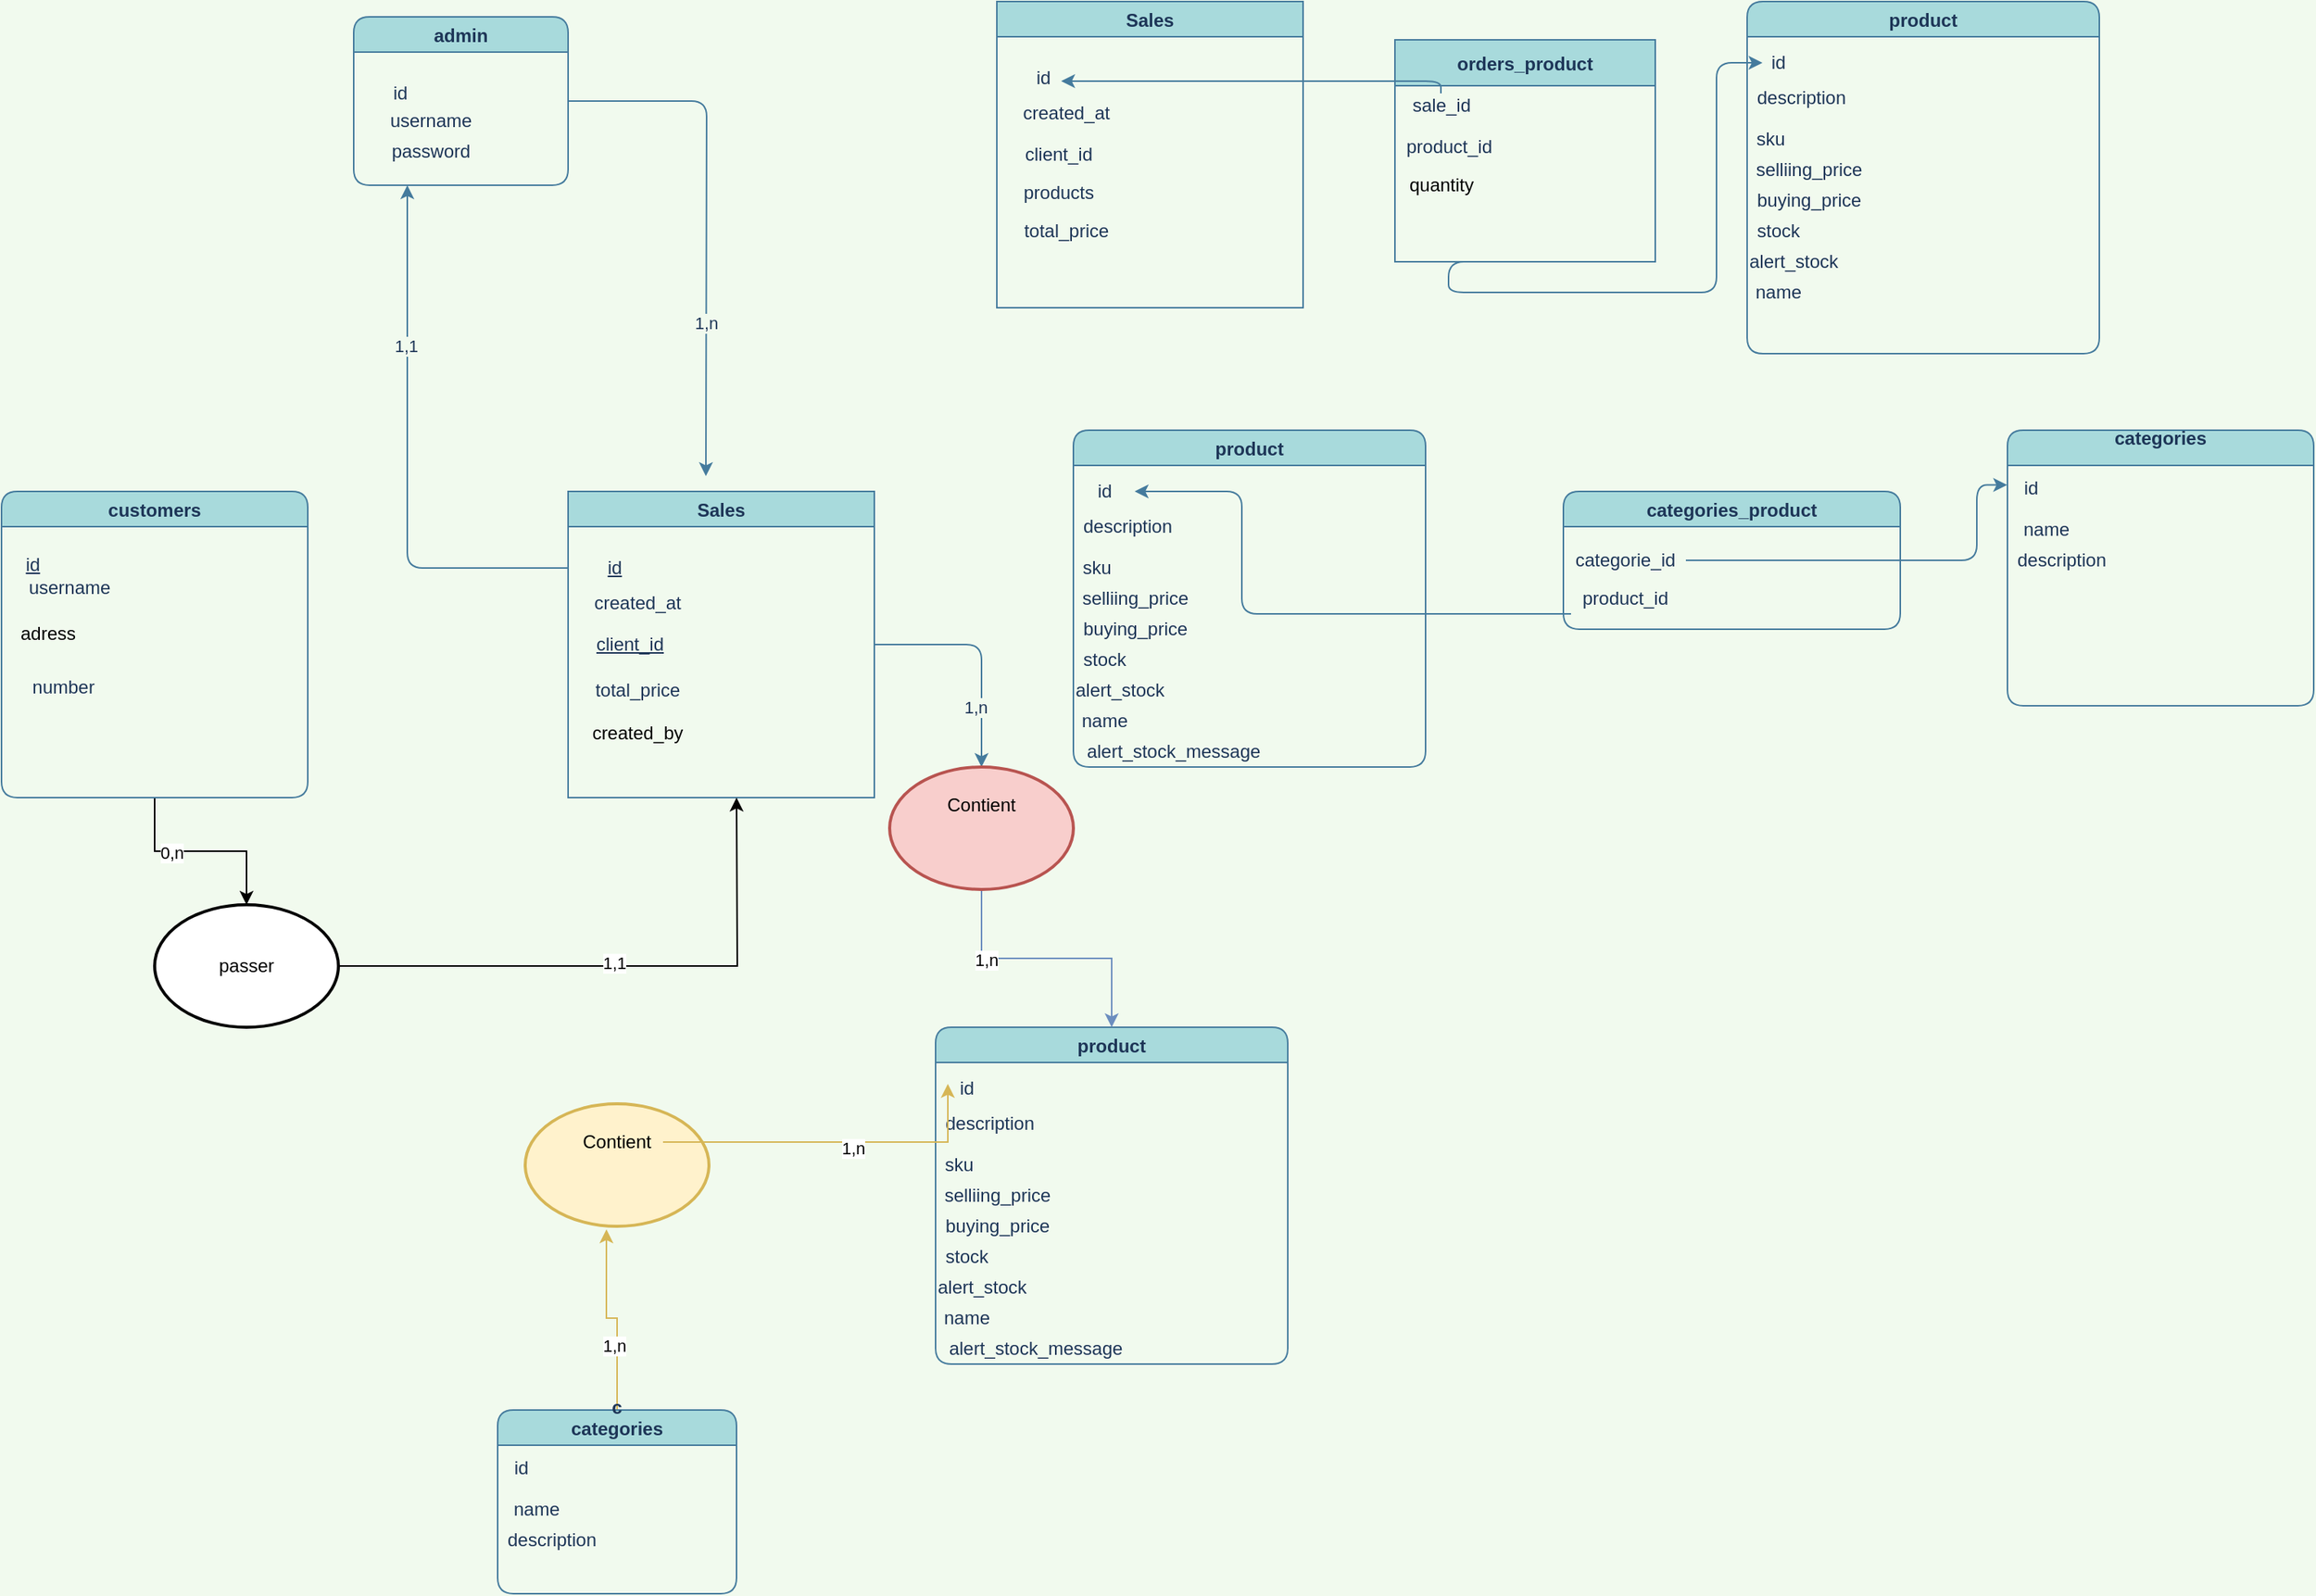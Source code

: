 <mxfile version="17.4.2" type="github">
  <diagram id="N3LafEYGiO5j6gvTDvpE" name="Page-1">
    <mxGraphModel dx="1102" dy="1688" grid="1" gridSize="10" guides="1" tooltips="1" connect="1" arrows="1" fold="1" page="1" pageScale="1" pageWidth="827" pageHeight="1169" background="#F1FAEE" math="0" shadow="0">
      <root>
        <mxCell id="0" />
        <mxCell id="1" parent="0" />
        <mxCell id="OWPy5VjzWzichTIzqlJh-70" style="edgeStyle=orthogonalEdgeStyle;curved=0;rounded=1;sketch=0;orthogonalLoop=1;jettySize=auto;html=1;fontColor=#1D3557;strokeColor=#457B9D;fillColor=#A8DADC;labelBackgroundColor=#F1FAEE;" parent="1" source="OWPy5VjzWzichTIzqlJh-1" edge="1">
          <mxGeometry relative="1" as="geometry">
            <mxPoint x="550" y="-180" as="targetPoint" />
          </mxGeometry>
        </mxCell>
        <mxCell id="OWPy5VjzWzichTIzqlJh-71" value="1,n" style="edgeLabel;html=1;align=center;verticalAlign=middle;resizable=0;points=[];fontColor=#1D3557;labelBackgroundColor=#F1FAEE;" parent="OWPy5VjzWzichTIzqlJh-70" vertex="1" connectable="0">
          <mxGeometry x="0.403" relative="1" as="geometry">
            <mxPoint as="offset" />
          </mxGeometry>
        </mxCell>
        <mxCell id="OWPy5VjzWzichTIzqlJh-1" value="admin" style="swimlane;rounded=1;fillColor=#A8DADC;strokeColor=#457B9D;fontColor=#1D3557;" parent="1" vertex="1">
          <mxGeometry x="320" y="-480" width="140" height="110" as="geometry" />
        </mxCell>
        <mxCell id="OWPy5VjzWzichTIzqlJh-3" value="&lt;div&gt;username&lt;/div&gt;&lt;div&gt;&lt;br&gt;&lt;/div&gt;" style="text;html=1;align=center;verticalAlign=middle;resizable=0;points=[];autosize=1;strokeColor=none;fillColor=none;rounded=1;fontColor=#1D3557;" parent="OWPy5VjzWzichTIzqlJh-1" vertex="1">
          <mxGeometry x="15" y="60" width="70" height="30" as="geometry" />
        </mxCell>
        <mxCell id="OWPy5VjzWzichTIzqlJh-4" value="&lt;div&gt;password&lt;/div&gt;&lt;div&gt;&lt;br&gt;&lt;/div&gt;" style="text;html=1;align=center;verticalAlign=middle;resizable=0;points=[];autosize=1;strokeColor=none;fillColor=none;rounded=1;fontColor=#1D3557;" parent="OWPy5VjzWzichTIzqlJh-1" vertex="1">
          <mxGeometry x="15" y="80" width="70" height="30" as="geometry" />
        </mxCell>
        <mxCell id="OWPy5VjzWzichTIzqlJh-2" value="&lt;div&gt;id&lt;/div&gt;" style="text;html=1;align=center;verticalAlign=middle;resizable=0;points=[];autosize=1;strokeColor=none;fillColor=none;rounded=1;fontColor=#1D3557;" parent="OWPy5VjzWzichTIzqlJh-1" vertex="1">
          <mxGeometry x="20" y="40" width="20" height="20" as="geometry" />
        </mxCell>
        <mxCell id="WNs6MIUDkmkAJiaW4Yne-14" style="edgeStyle=orthogonalEdgeStyle;rounded=0;orthogonalLoop=1;jettySize=auto;html=1;" edge="1" parent="1" source="OWPy5VjzWzichTIzqlJh-5" target="WNs6MIUDkmkAJiaW4Yne-12">
          <mxGeometry relative="1" as="geometry">
            <Array as="points">
              <mxPoint x="190" y="65" />
              <mxPoint x="250" y="65" />
            </Array>
          </mxGeometry>
        </mxCell>
        <mxCell id="WNs6MIUDkmkAJiaW4Yne-16" value="&lt;div&gt;0,n&lt;/div&gt;" style="edgeLabel;html=1;align=center;verticalAlign=middle;resizable=0;points=[];" vertex="1" connectable="0" parent="WNs6MIUDkmkAJiaW4Yne-14">
          <mxGeometry x="-0.292" y="-1" relative="1" as="geometry">
            <mxPoint as="offset" />
          </mxGeometry>
        </mxCell>
        <mxCell id="OWPy5VjzWzichTIzqlJh-5" value="customers" style="swimlane;rounded=1;fillColor=#A8DADC;strokeColor=#457B9D;fontColor=#1D3557;" parent="1" vertex="1">
          <mxGeometry x="90" y="-170" width="200" height="200" as="geometry" />
        </mxCell>
        <mxCell id="OWPy5VjzWzichTIzqlJh-7" value="&lt;div&gt;username&lt;/div&gt;&lt;div&gt;&lt;br&gt;&lt;/div&gt;" style="text;html=1;align=center;verticalAlign=middle;resizable=0;points=[];autosize=1;strokeColor=none;fillColor=none;rounded=1;fontColor=#1D3557;" parent="OWPy5VjzWzichTIzqlJh-5" vertex="1">
          <mxGeometry x="9" y="55" width="70" height="30" as="geometry" />
        </mxCell>
        <mxCell id="OWPy5VjzWzichTIzqlJh-9" value="&lt;div&gt;number&lt;/div&gt;&lt;div&gt;&lt;br&gt;&lt;/div&gt;" style="text;html=1;align=center;verticalAlign=middle;resizable=0;points=[];autosize=1;strokeColor=none;fillColor=none;rounded=1;fontColor=#1D3557;" parent="OWPy5VjzWzichTIzqlJh-5" vertex="1">
          <mxGeometry x="10" y="120" width="60" height="30" as="geometry" />
        </mxCell>
        <mxCell id="OWPy5VjzWzichTIzqlJh-6" value="&lt;div&gt;&lt;u&gt;id&lt;/u&gt;&lt;/div&gt;&lt;div&gt;&lt;u&gt;&lt;br&gt;&lt;/u&gt;&lt;/div&gt;" style="text;html=1;align=center;verticalAlign=middle;resizable=0;points=[];autosize=1;strokeColor=none;fillColor=none;rounded=1;fontColor=#1D3557;" parent="OWPy5VjzWzichTIzqlJh-5" vertex="1">
          <mxGeometry x="10" y="40" width="20" height="30" as="geometry" />
        </mxCell>
        <mxCell id="WNs6MIUDkmkAJiaW4Yne-23" style="edgeStyle=orthogonalEdgeStyle;rounded=0;orthogonalLoop=1;jettySize=auto;html=1;entryX=0.442;entryY=1.025;entryDx=0;entryDy=0;entryPerimeter=0;fillColor=#fff2cc;strokeColor=#d6b656;" edge="1" parent="1" source="OWPy5VjzWzichTIzqlJh-10" target="WNs6MIUDkmkAJiaW4Yne-20">
          <mxGeometry relative="1" as="geometry" />
        </mxCell>
        <mxCell id="WNs6MIUDkmkAJiaW4Yne-24" value="1,n" style="edgeLabel;html=1;align=center;verticalAlign=middle;resizable=0;points=[];" vertex="1" connectable="0" parent="WNs6MIUDkmkAJiaW4Yne-23">
          <mxGeometry x="-0.328" y="2" relative="1" as="geometry">
            <mxPoint as="offset" />
          </mxGeometry>
        </mxCell>
        <mxCell id="OWPy5VjzWzichTIzqlJh-10" value="&#xa;c&#xa;categories&#xa;&#xa;" style="swimlane;rounded=1;fillColor=#A8DADC;strokeColor=#457B9D;fontColor=#1D3557;" parent="1" vertex="1">
          <mxGeometry x="414" y="430" width="156" height="120" as="geometry" />
        </mxCell>
        <mxCell id="OWPy5VjzWzichTIzqlJh-12" value="&lt;div&gt;name&lt;/div&gt;" style="text;html=1;align=center;verticalAlign=middle;resizable=0;points=[];autosize=1;strokeColor=none;fillColor=none;rounded=1;fontColor=#1D3557;" parent="OWPy5VjzWzichTIzqlJh-10" vertex="1">
          <mxGeometry y="55" width="50" height="20" as="geometry" />
        </mxCell>
        <mxCell id="OWPy5VjzWzichTIzqlJh-13" value="description" style="text;html=1;align=center;verticalAlign=middle;resizable=0;points=[];autosize=1;strokeColor=none;fillColor=none;rounded=1;fontColor=#1D3557;" parent="OWPy5VjzWzichTIzqlJh-10" vertex="1">
          <mxGeometry y="75" width="70" height="20" as="geometry" />
        </mxCell>
        <mxCell id="OWPy5VjzWzichTIzqlJh-11" value="&lt;div&gt;id&lt;/div&gt;&lt;div&gt;&lt;br&gt;&lt;/div&gt;" style="text;html=1;align=center;verticalAlign=middle;resizable=0;points=[];autosize=1;strokeColor=none;fillColor=none;rounded=1;fontColor=#1D3557;" parent="OWPy5VjzWzichTIzqlJh-10" vertex="1">
          <mxGeometry x="5" y="30" width="20" height="30" as="geometry" />
        </mxCell>
        <mxCell id="OWPy5VjzWzichTIzqlJh-50" style="edgeStyle=orthogonalEdgeStyle;rounded=1;orthogonalLoop=1;jettySize=auto;html=1;strokeColor=#457B9D;fontColor=#1D3557;labelBackgroundColor=#F1FAEE;" parent="1" source="OWPy5VjzWzichTIzqlJh-14" edge="1">
          <mxGeometry relative="1" as="geometry">
            <mxPoint x="730" y="10" as="targetPoint" />
            <Array as="points">
              <mxPoint x="730" y="-70" />
            </Array>
          </mxGeometry>
        </mxCell>
        <mxCell id="OWPy5VjzWzichTIzqlJh-51" value="1,n" style="edgeLabel;html=1;align=center;verticalAlign=middle;resizable=0;points=[];rounded=1;fontColor=#1D3557;labelBackgroundColor=#F1FAEE;" parent="OWPy5VjzWzichTIzqlJh-50" vertex="1" connectable="0">
          <mxGeometry x="0.477" y="-4" relative="1" as="geometry">
            <mxPoint as="offset" />
          </mxGeometry>
        </mxCell>
        <mxCell id="OWPy5VjzWzichTIzqlJh-72" style="edgeStyle=orthogonalEdgeStyle;curved=0;rounded=1;sketch=0;orthogonalLoop=1;jettySize=auto;html=1;exitX=0;exitY=0.25;exitDx=0;exitDy=0;entryX=0.25;entryY=1;entryDx=0;entryDy=0;fontColor=#1D3557;strokeColor=#457B9D;fillColor=#A8DADC;labelBackgroundColor=#F1FAEE;" parent="1" source="OWPy5VjzWzichTIzqlJh-14" target="OWPy5VjzWzichTIzqlJh-1" edge="1">
          <mxGeometry relative="1" as="geometry" />
        </mxCell>
        <mxCell id="OWPy5VjzWzichTIzqlJh-73" value="1,1" style="edgeLabel;html=1;align=center;verticalAlign=middle;resizable=0;points=[];fontColor=#1D3557;labelBackgroundColor=#F1FAEE;" parent="OWPy5VjzWzichTIzqlJh-72" vertex="1" connectable="0">
          <mxGeometry x="0.411" y="1" relative="1" as="geometry">
            <mxPoint as="offset" />
          </mxGeometry>
        </mxCell>
        <mxCell id="OWPy5VjzWzichTIzqlJh-14" value="Sales" style="swimlane;rounded=1;fillColor=#A8DADC;strokeColor=#457B9D;fontColor=#1D3557;arcSize=0;" parent="1" vertex="1">
          <mxGeometry x="460" y="-170" width="200" height="200" as="geometry" />
        </mxCell>
        <mxCell id="OWPy5VjzWzichTIzqlJh-16" value="&lt;div&gt;created_at&lt;/div&gt;&lt;div&gt;&lt;br&gt;&lt;/div&gt;" style="text;html=1;align=center;verticalAlign=middle;resizable=0;points=[];autosize=1;strokeColor=none;fillColor=none;rounded=1;fontColor=#1D3557;" parent="OWPy5VjzWzichTIzqlJh-14" vertex="1">
          <mxGeometry x="10" y="65" width="70" height="30" as="geometry" />
        </mxCell>
        <mxCell id="OWPy5VjzWzichTIzqlJh-19" value="total_price" style="text;html=1;align=center;verticalAlign=middle;resizable=0;points=[];autosize=1;strokeColor=none;fillColor=none;rounded=1;fontColor=#1D3557;" parent="OWPy5VjzWzichTIzqlJh-14" vertex="1">
          <mxGeometry x="10" y="120" width="70" height="20" as="geometry" />
        </mxCell>
        <mxCell id="OWPy5VjzWzichTIzqlJh-17" value="&lt;u&gt;client_id&lt;/u&gt;" style="text;html=1;align=center;verticalAlign=middle;resizable=0;points=[];autosize=1;strokeColor=none;fillColor=none;rounded=1;fontColor=#1D3557;" parent="OWPy5VjzWzichTIzqlJh-14" vertex="1">
          <mxGeometry x="10" y="90" width="60" height="20" as="geometry" />
        </mxCell>
        <mxCell id="OWPy5VjzWzichTIzqlJh-15" value="&lt;u&gt;id&lt;/u&gt;" style="text;html=1;align=center;verticalAlign=middle;resizable=0;points=[];autosize=1;strokeColor=none;fillColor=none;rounded=1;fontColor=#1D3557;" parent="OWPy5VjzWzichTIzqlJh-14" vertex="1">
          <mxGeometry x="20" y="40" width="20" height="20" as="geometry" />
        </mxCell>
        <mxCell id="WNs6MIUDkmkAJiaW4Yne-27" value="&lt;div&gt;created_by&lt;/div&gt;&lt;div&gt;&lt;br&gt;&lt;/div&gt;" style="text;html=1;align=center;verticalAlign=middle;resizable=0;points=[];autosize=1;strokeColor=none;fillColor=none;" vertex="1" parent="OWPy5VjzWzichTIzqlJh-14">
          <mxGeometry x="10" y="150" width="70" height="30" as="geometry" />
        </mxCell>
        <mxCell id="OWPy5VjzWzichTIzqlJh-21" value="product" style="swimlane;rounded=1;fillColor=#A8DADC;strokeColor=#457B9D;fontColor=#1D3557;" parent="1" vertex="1">
          <mxGeometry x="700" y="180" width="230" height="220" as="geometry" />
        </mxCell>
        <mxCell id="OWPy5VjzWzichTIzqlJh-24" value="&lt;div&gt;description&lt;/div&gt;&lt;div&gt;&lt;br&gt;&lt;/div&gt;" style="text;html=1;align=center;verticalAlign=middle;resizable=0;points=[];autosize=1;strokeColor=none;fillColor=none;rounded=1;fontColor=#1D3557;" parent="OWPy5VjzWzichTIzqlJh-21" vertex="1">
          <mxGeometry y="55" width="70" height="30" as="geometry" />
        </mxCell>
        <mxCell id="OWPy5VjzWzichTIzqlJh-26" value="&lt;div&gt;sku&lt;/div&gt;" style="text;html=1;align=center;verticalAlign=middle;resizable=0;points=[];autosize=1;strokeColor=none;fillColor=none;rounded=1;fontColor=#1D3557;" parent="OWPy5VjzWzichTIzqlJh-21" vertex="1">
          <mxGeometry y="80" width="30" height="20" as="geometry" />
        </mxCell>
        <mxCell id="OWPy5VjzWzichTIzqlJh-28" value="&lt;div&gt;selliing_price&lt;/div&gt;" style="text;html=1;align=center;verticalAlign=middle;resizable=0;points=[];autosize=1;strokeColor=none;fillColor=none;rounded=1;fontColor=#1D3557;" parent="OWPy5VjzWzichTIzqlJh-21" vertex="1">
          <mxGeometry y="100" width="80" height="20" as="geometry" />
        </mxCell>
        <mxCell id="OWPy5VjzWzichTIzqlJh-29" value="buying_price" style="text;html=1;align=center;verticalAlign=middle;resizable=0;points=[];autosize=1;strokeColor=none;fillColor=none;rounded=1;fontColor=#1D3557;" parent="OWPy5VjzWzichTIzqlJh-21" vertex="1">
          <mxGeometry y="120" width="80" height="20" as="geometry" />
        </mxCell>
        <mxCell id="OWPy5VjzWzichTIzqlJh-30" value="&lt;div&gt;stock&lt;/div&gt;" style="text;html=1;align=center;verticalAlign=middle;resizable=0;points=[];autosize=1;strokeColor=none;fillColor=none;rounded=1;fontColor=#1D3557;" parent="OWPy5VjzWzichTIzqlJh-21" vertex="1">
          <mxGeometry y="140" width="40" height="20" as="geometry" />
        </mxCell>
        <mxCell id="OWPy5VjzWzichTIzqlJh-31" value="alert_stock" style="text;html=1;align=center;verticalAlign=middle;resizable=0;points=[];autosize=1;strokeColor=none;fillColor=none;rounded=1;fontColor=#1D3557;" parent="OWPy5VjzWzichTIzqlJh-21" vertex="1">
          <mxGeometry x="-5" y="160" width="70" height="20" as="geometry" />
        </mxCell>
        <mxCell id="OWPy5VjzWzichTIzqlJh-41" value="&lt;div&gt;name&lt;/div&gt;" style="text;html=1;align=center;verticalAlign=middle;resizable=0;points=[];autosize=1;strokeColor=none;fillColor=none;rounded=1;fontColor=#1D3557;" parent="OWPy5VjzWzichTIzqlJh-21" vertex="1">
          <mxGeometry x="-5" y="180" width="50" height="20" as="geometry" />
        </mxCell>
        <mxCell id="OWPy5VjzWzichTIzqlJh-36" value="&lt;div&gt;id&lt;/div&gt;" style="text;html=1;align=center;verticalAlign=middle;resizable=0;points=[];autosize=1;strokeColor=none;fillColor=none;rounded=1;fontColor=#1D3557;" parent="OWPy5VjzWzichTIzqlJh-21" vertex="1">
          <mxGeometry x="10" y="30" width="20" height="20" as="geometry" />
        </mxCell>
        <mxCell id="OWPy5VjzWzichTIzqlJh-74" value="alert_stock_message" style="text;html=1;align=center;verticalAlign=middle;resizable=0;points=[];autosize=1;strokeColor=none;fillColor=none;fontColor=#1D3557;" parent="OWPy5VjzWzichTIzqlJh-21" vertex="1">
          <mxGeometry y="200" width="130" height="20" as="geometry" />
        </mxCell>
        <mxCell id="OWPy5VjzWzichTIzqlJh-76" value="orders_product" style="swimlane;rounded=1;fillColor=#A8DADC;strokeColor=#457B9D;fontColor=#1D3557;arcSize=0;startSize=30;" parent="1" vertex="1">
          <mxGeometry x="1000" y="-465" width="170" height="145" as="geometry" />
        </mxCell>
        <mxCell id="OWPy5VjzWzichTIzqlJh-80" value="&lt;div&gt;sale_id&lt;/div&gt;&lt;div&gt;&lt;br&gt;&lt;/div&gt;" style="text;html=1;align=center;verticalAlign=middle;resizable=0;points=[];autosize=1;strokeColor=none;fillColor=none;rounded=1;fontColor=#1D3557;" parent="OWPy5VjzWzichTIzqlJh-76" vertex="1">
          <mxGeometry x="5" y="35" width="50" height="30" as="geometry" />
        </mxCell>
        <mxCell id="OWPy5VjzWzichTIzqlJh-99" value="product_id" style="text;html=1;align=center;verticalAlign=middle;resizable=0;points=[];autosize=1;strokeColor=none;fillColor=none;fontColor=#1D3557;" parent="OWPy5VjzWzichTIzqlJh-76" vertex="1">
          <mxGeometry y="60" width="70" height="20" as="geometry" />
        </mxCell>
        <mxCell id="WNs6MIUDkmkAJiaW4Yne-28" value="&lt;div&gt;quantity&lt;/div&gt;" style="text;html=1;align=center;verticalAlign=middle;resizable=0;points=[];autosize=1;strokeColor=none;fillColor=none;" vertex="1" parent="OWPy5VjzWzichTIzqlJh-76">
          <mxGeometry y="85" width="60" height="20" as="geometry" />
        </mxCell>
        <mxCell id="OWPy5VjzWzichTIzqlJh-82" value="Sales" style="swimlane;rounded=1;fillColor=#A8DADC;strokeColor=#457B9D;fontColor=#1D3557;arcSize=0;startSize=23;" parent="1" vertex="1">
          <mxGeometry x="740" y="-490" width="200" height="200" as="geometry" />
        </mxCell>
        <mxCell id="OWPy5VjzWzichTIzqlJh-83" value="&lt;div&gt;created_at&lt;/div&gt;&lt;div&gt;&lt;br&gt;&lt;/div&gt;" style="text;html=1;align=center;verticalAlign=middle;resizable=0;points=[];autosize=1;strokeColor=none;fillColor=none;rounded=1;fontColor=#1D3557;" parent="OWPy5VjzWzichTIzqlJh-82" vertex="1">
          <mxGeometry x="10" y="65" width="70" height="30" as="geometry" />
        </mxCell>
        <mxCell id="OWPy5VjzWzichTIzqlJh-84" value="total_price" style="text;html=1;align=center;verticalAlign=middle;resizable=0;points=[];autosize=1;strokeColor=none;fillColor=none;rounded=1;fontColor=#1D3557;" parent="OWPy5VjzWzichTIzqlJh-82" vertex="1">
          <mxGeometry x="10" y="140" width="70" height="20" as="geometry" />
        </mxCell>
        <mxCell id="OWPy5VjzWzichTIzqlJh-85" value="client_id" style="text;html=1;align=center;verticalAlign=middle;resizable=0;points=[];autosize=1;strokeColor=none;fillColor=none;rounded=1;fontColor=#1D3557;" parent="OWPy5VjzWzichTIzqlJh-82" vertex="1">
          <mxGeometry x="10" y="90" width="60" height="20" as="geometry" />
        </mxCell>
        <mxCell id="OWPy5VjzWzichTIzqlJh-86" value="id" style="text;html=1;align=center;verticalAlign=middle;resizable=0;points=[];autosize=1;strokeColor=none;fillColor=none;rounded=1;fontColor=#1D3557;" parent="OWPy5VjzWzichTIzqlJh-82" vertex="1">
          <mxGeometry x="20" y="40" width="20" height="20" as="geometry" />
        </mxCell>
        <mxCell id="OWPy5VjzWzichTIzqlJh-87" value="products" style="text;html=1;align=center;verticalAlign=middle;resizable=0;points=[];autosize=1;strokeColor=none;fillColor=none;rounded=1;fontColor=#1D3557;" parent="OWPy5VjzWzichTIzqlJh-82" vertex="1">
          <mxGeometry x="10" y="115" width="60" height="20" as="geometry" />
        </mxCell>
        <mxCell id="OWPy5VjzWzichTIzqlJh-88" style="edgeStyle=orthogonalEdgeStyle;curved=0;rounded=1;sketch=0;orthogonalLoop=1;jettySize=auto;html=1;entryX=1.1;entryY=0.6;entryDx=0;entryDy=0;entryPerimeter=0;fontColor=#1D3557;strokeColor=#457B9D;fillColor=#A8DADC;labelBackgroundColor=#F1FAEE;" parent="1" source="OWPy5VjzWzichTIzqlJh-80" target="OWPy5VjzWzichTIzqlJh-86" edge="1">
          <mxGeometry relative="1" as="geometry">
            <Array as="points">
              <mxPoint x="1030" y="-438" />
            </Array>
          </mxGeometry>
        </mxCell>
        <mxCell id="OWPy5VjzWzichTIzqlJh-89" value="product" style="swimlane;rounded=1;fillColor=#A8DADC;strokeColor=#457B9D;fontColor=#1D3557;" parent="1" vertex="1">
          <mxGeometry x="1230" y="-490" width="230" height="230" as="geometry" />
        </mxCell>
        <mxCell id="OWPy5VjzWzichTIzqlJh-90" value="&lt;div&gt;description&lt;/div&gt;&lt;div&gt;&lt;br&gt;&lt;/div&gt;" style="text;html=1;align=center;verticalAlign=middle;resizable=0;points=[];autosize=1;strokeColor=none;fillColor=none;rounded=1;fontColor=#1D3557;" parent="OWPy5VjzWzichTIzqlJh-89" vertex="1">
          <mxGeometry y="55" width="70" height="30" as="geometry" />
        </mxCell>
        <mxCell id="OWPy5VjzWzichTIzqlJh-91" value="&lt;div&gt;sku&lt;/div&gt;" style="text;html=1;align=center;verticalAlign=middle;resizable=0;points=[];autosize=1;strokeColor=none;fillColor=none;rounded=1;fontColor=#1D3557;" parent="OWPy5VjzWzichTIzqlJh-89" vertex="1">
          <mxGeometry y="80" width="30" height="20" as="geometry" />
        </mxCell>
        <mxCell id="OWPy5VjzWzichTIzqlJh-92" value="&lt;div&gt;selliing_price&lt;/div&gt;" style="text;html=1;align=center;verticalAlign=middle;resizable=0;points=[];autosize=1;strokeColor=none;fillColor=none;rounded=1;fontColor=#1D3557;" parent="OWPy5VjzWzichTIzqlJh-89" vertex="1">
          <mxGeometry y="100" width="80" height="20" as="geometry" />
        </mxCell>
        <mxCell id="OWPy5VjzWzichTIzqlJh-93" value="buying_price" style="text;html=1;align=center;verticalAlign=middle;resizable=0;points=[];autosize=1;strokeColor=none;fillColor=none;rounded=1;fontColor=#1D3557;" parent="OWPy5VjzWzichTIzqlJh-89" vertex="1">
          <mxGeometry y="120" width="80" height="20" as="geometry" />
        </mxCell>
        <mxCell id="OWPy5VjzWzichTIzqlJh-94" value="&lt;div&gt;stock&lt;/div&gt;" style="text;html=1;align=center;verticalAlign=middle;resizable=0;points=[];autosize=1;strokeColor=none;fillColor=none;rounded=1;fontColor=#1D3557;" parent="OWPy5VjzWzichTIzqlJh-89" vertex="1">
          <mxGeometry y="140" width="40" height="20" as="geometry" />
        </mxCell>
        <mxCell id="OWPy5VjzWzichTIzqlJh-95" value="alert_stock" style="text;html=1;align=center;verticalAlign=middle;resizable=0;points=[];autosize=1;strokeColor=none;fillColor=none;rounded=1;fontColor=#1D3557;" parent="OWPy5VjzWzichTIzqlJh-89" vertex="1">
          <mxGeometry x="-5" y="160" width="70" height="20" as="geometry" />
        </mxCell>
        <mxCell id="OWPy5VjzWzichTIzqlJh-96" value="&lt;div&gt;name&lt;/div&gt;" style="text;html=1;align=center;verticalAlign=middle;resizable=0;points=[];autosize=1;strokeColor=none;fillColor=none;rounded=1;fontColor=#1D3557;" parent="OWPy5VjzWzichTIzqlJh-89" vertex="1">
          <mxGeometry x="-5" y="180" width="50" height="20" as="geometry" />
        </mxCell>
        <mxCell id="OWPy5VjzWzichTIzqlJh-97" value="&lt;div&gt;id&lt;/div&gt;" style="text;html=1;align=center;verticalAlign=middle;resizable=0;points=[];autosize=1;strokeColor=none;fillColor=none;rounded=1;fontColor=#1D3557;" parent="OWPy5VjzWzichTIzqlJh-89" vertex="1">
          <mxGeometry x="10" y="30" width="20" height="20" as="geometry" />
        </mxCell>
        <mxCell id="OWPy5VjzWzichTIzqlJh-100" style="edgeStyle=orthogonalEdgeStyle;curved=0;rounded=1;sketch=0;orthogonalLoop=1;jettySize=auto;html=1;fontColor=#1D3557;strokeColor=#457B9D;fillColor=#A8DADC;labelBackgroundColor=#F1FAEE;" parent="1" target="OWPy5VjzWzichTIzqlJh-97" edge="1">
          <mxGeometry relative="1" as="geometry">
            <Array as="points">
              <mxPoint x="1035" y="-300" />
              <mxPoint x="1210" y="-300" />
              <mxPoint x="1210" y="-450" />
            </Array>
            <mxPoint x="1070" y="-320" as="sourcePoint" />
          </mxGeometry>
        </mxCell>
        <mxCell id="OWPy5VjzWzichTIzqlJh-111" value="product" style="swimlane;rounded=1;fillColor=#A8DADC;strokeColor=#457B9D;fontColor=#1D3557;" parent="1" vertex="1">
          <mxGeometry x="790" y="-210" width="230" height="220" as="geometry" />
        </mxCell>
        <mxCell id="OWPy5VjzWzichTIzqlJh-112" value="&lt;div&gt;description&lt;/div&gt;&lt;div&gt;&lt;br&gt;&lt;/div&gt;" style="text;html=1;align=center;verticalAlign=middle;resizable=0;points=[];autosize=1;strokeColor=none;fillColor=none;rounded=1;fontColor=#1D3557;" parent="OWPy5VjzWzichTIzqlJh-111" vertex="1">
          <mxGeometry y="55" width="70" height="30" as="geometry" />
        </mxCell>
        <mxCell id="OWPy5VjzWzichTIzqlJh-113" value="&lt;div&gt;sku&lt;/div&gt;" style="text;html=1;align=center;verticalAlign=middle;resizable=0;points=[];autosize=1;strokeColor=none;fillColor=none;rounded=1;fontColor=#1D3557;" parent="OWPy5VjzWzichTIzqlJh-111" vertex="1">
          <mxGeometry y="80" width="30" height="20" as="geometry" />
        </mxCell>
        <mxCell id="OWPy5VjzWzichTIzqlJh-114" value="&lt;div&gt;selliing_price&lt;/div&gt;" style="text;html=1;align=center;verticalAlign=middle;resizable=0;points=[];autosize=1;strokeColor=none;fillColor=none;rounded=1;fontColor=#1D3557;" parent="OWPy5VjzWzichTIzqlJh-111" vertex="1">
          <mxGeometry y="100" width="80" height="20" as="geometry" />
        </mxCell>
        <mxCell id="OWPy5VjzWzichTIzqlJh-115" value="buying_price" style="text;html=1;align=center;verticalAlign=middle;resizable=0;points=[];autosize=1;strokeColor=none;fillColor=none;rounded=1;fontColor=#1D3557;" parent="OWPy5VjzWzichTIzqlJh-111" vertex="1">
          <mxGeometry y="120" width="80" height="20" as="geometry" />
        </mxCell>
        <mxCell id="OWPy5VjzWzichTIzqlJh-116" value="&lt;div&gt;stock&lt;/div&gt;" style="text;html=1;align=center;verticalAlign=middle;resizable=0;points=[];autosize=1;strokeColor=none;fillColor=none;rounded=1;fontColor=#1D3557;" parent="OWPy5VjzWzichTIzqlJh-111" vertex="1">
          <mxGeometry y="140" width="40" height="20" as="geometry" />
        </mxCell>
        <mxCell id="OWPy5VjzWzichTIzqlJh-117" value="alert_stock" style="text;html=1;align=center;verticalAlign=middle;resizable=0;points=[];autosize=1;strokeColor=none;fillColor=none;rounded=1;fontColor=#1D3557;" parent="OWPy5VjzWzichTIzqlJh-111" vertex="1">
          <mxGeometry x="-5" y="160" width="70" height="20" as="geometry" />
        </mxCell>
        <mxCell id="OWPy5VjzWzichTIzqlJh-118" value="&lt;div&gt;name&lt;/div&gt;" style="text;html=1;align=center;verticalAlign=middle;resizable=0;points=[];autosize=1;strokeColor=none;fillColor=none;rounded=1;fontColor=#1D3557;" parent="OWPy5VjzWzichTIzqlJh-111" vertex="1">
          <mxGeometry x="-5" y="180" width="50" height="20" as="geometry" />
        </mxCell>
        <mxCell id="OWPy5VjzWzichTIzqlJh-119" value="&lt;div&gt;id&lt;/div&gt;" style="text;html=1;align=center;verticalAlign=middle;resizable=0;points=[];autosize=1;strokeColor=none;fillColor=none;rounded=1;fontColor=#1D3557;" parent="OWPy5VjzWzichTIzqlJh-111" vertex="1">
          <mxGeometry x="10" y="30" width="20" height="20" as="geometry" />
        </mxCell>
        <mxCell id="OWPy5VjzWzichTIzqlJh-120" value="alert_stock_message" style="text;html=1;align=center;verticalAlign=middle;resizable=0;points=[];autosize=1;strokeColor=none;fillColor=none;fontColor=#1D3557;" parent="OWPy5VjzWzichTIzqlJh-111" vertex="1">
          <mxGeometry y="200" width="130" height="20" as="geometry" />
        </mxCell>
        <mxCell id="OWPy5VjzWzichTIzqlJh-121" value="categories_product" style="swimlane;rounded=1;fillColor=#A8DADC;strokeColor=#457B9D;fontColor=#1D3557;" parent="1" vertex="1">
          <mxGeometry x="1110" y="-170" width="220" height="90" as="geometry" />
        </mxCell>
        <mxCell id="OWPy5VjzWzichTIzqlJh-129" value="categorie_id" style="text;html=1;align=center;verticalAlign=middle;resizable=0;points=[];autosize=1;strokeColor=none;fillColor=none;rounded=1;fontColor=#1D3557;" parent="OWPy5VjzWzichTIzqlJh-121" vertex="1">
          <mxGeometry y="35" width="80" height="20" as="geometry" />
        </mxCell>
        <mxCell id="OWPy5VjzWzichTIzqlJh-137" value="product_id" style="text;html=1;align=center;verticalAlign=middle;resizable=0;points=[];autosize=1;strokeColor=none;fillColor=none;fontColor=#1D3557;" parent="OWPy5VjzWzichTIzqlJh-121" vertex="1">
          <mxGeometry x="5" y="60" width="70" height="20" as="geometry" />
        </mxCell>
        <mxCell id="OWPy5VjzWzichTIzqlJh-132" value="&#xa;&#xa;categories&#xa;&#xa;&#xa;" style="swimlane;rounded=1;fillColor=#A8DADC;strokeColor=#457B9D;fontColor=#1D3557;" parent="1" vertex="1">
          <mxGeometry x="1400" y="-210" width="200" height="180" as="geometry" />
        </mxCell>
        <mxCell id="OWPy5VjzWzichTIzqlJh-133" value="&lt;div&gt;name&lt;/div&gt;" style="text;html=1;align=center;verticalAlign=middle;resizable=0;points=[];autosize=1;strokeColor=none;fillColor=none;rounded=1;fontColor=#1D3557;" parent="OWPy5VjzWzichTIzqlJh-132" vertex="1">
          <mxGeometry y="55" width="50" height="20" as="geometry" />
        </mxCell>
        <mxCell id="OWPy5VjzWzichTIzqlJh-134" value="description" style="text;html=1;align=center;verticalAlign=middle;resizable=0;points=[];autosize=1;strokeColor=none;fillColor=none;rounded=1;fontColor=#1D3557;" parent="OWPy5VjzWzichTIzqlJh-132" vertex="1">
          <mxGeometry y="75" width="70" height="20" as="geometry" />
        </mxCell>
        <mxCell id="OWPy5VjzWzichTIzqlJh-135" value="&lt;div&gt;id&lt;/div&gt;&lt;div&gt;&lt;br&gt;&lt;/div&gt;" style="text;html=1;align=center;verticalAlign=middle;resizable=0;points=[];autosize=1;strokeColor=none;fillColor=none;rounded=1;fontColor=#1D3557;" parent="OWPy5VjzWzichTIzqlJh-132" vertex="1">
          <mxGeometry x="5" y="30" width="20" height="30" as="geometry" />
        </mxCell>
        <mxCell id="OWPy5VjzWzichTIzqlJh-138" style="edgeStyle=orthogonalEdgeStyle;curved=0;rounded=1;sketch=0;orthogonalLoop=1;jettySize=auto;html=1;fontColor=#1D3557;strokeColor=#457B9D;fillColor=#A8DADC;" parent="1" source="OWPy5VjzWzichTIzqlJh-137" edge="1">
          <mxGeometry relative="1" as="geometry">
            <mxPoint x="830" y="-170" as="targetPoint" />
            <Array as="points">
              <mxPoint x="900" y="-90" />
              <mxPoint x="900" y="-170" />
            </Array>
          </mxGeometry>
        </mxCell>
        <mxCell id="OWPy5VjzWzichTIzqlJh-139" style="edgeStyle=orthogonalEdgeStyle;curved=0;rounded=1;sketch=0;orthogonalLoop=1;jettySize=auto;html=1;entryX=-0.261;entryY=0.193;entryDx=0;entryDy=0;entryPerimeter=0;fontColor=#1D3557;strokeColor=#457B9D;fillColor=#A8DADC;" parent="1" source="OWPy5VjzWzichTIzqlJh-129" target="OWPy5VjzWzichTIzqlJh-135" edge="1">
          <mxGeometry relative="1" as="geometry">
            <Array as="points">
              <mxPoint x="1380" y="-125" />
              <mxPoint x="1380" y="-174" />
            </Array>
          </mxGeometry>
        </mxCell>
        <mxCell id="WNs6MIUDkmkAJiaW4Yne-7" style="edgeStyle=orthogonalEdgeStyle;rounded=0;orthogonalLoop=1;jettySize=auto;html=1;exitX=0.5;exitY=1;exitDx=0;exitDy=0;fillColor=#dae8fc;strokeColor=#6c8ebf;" edge="1" parent="1" source="WNs6MIUDkmkAJiaW4Yne-1" target="OWPy5VjzWzichTIzqlJh-21">
          <mxGeometry relative="1" as="geometry" />
        </mxCell>
        <mxCell id="WNs6MIUDkmkAJiaW4Yne-8" value="&lt;div&gt;1,n&lt;/div&gt;" style="edgeLabel;html=1;align=center;verticalAlign=middle;resizable=0;points=[];" vertex="1" connectable="0" parent="WNs6MIUDkmkAJiaW4Yne-7">
          <mxGeometry x="-0.451" y="-1" relative="1" as="geometry">
            <mxPoint as="offset" />
          </mxGeometry>
        </mxCell>
        <mxCell id="WNs6MIUDkmkAJiaW4Yne-1" value="" style="ellipse;whiteSpace=wrap;html=1;fillColor=#f8cecc;strokeColor=#b85450;strokeWidth=2;" vertex="1" parent="1">
          <mxGeometry x="670" y="10" width="120" height="80" as="geometry" />
        </mxCell>
        <mxCell id="WNs6MIUDkmkAJiaW4Yne-6" value="Contient" style="text;html=1;strokeColor=none;fillColor=none;align=center;verticalAlign=middle;whiteSpace=wrap;rounded=0;" vertex="1" parent="1">
          <mxGeometry x="700" y="20" width="60" height="30" as="geometry" />
        </mxCell>
        <mxCell id="WNs6MIUDkmkAJiaW4Yne-11" value="&lt;div&gt;adress&lt;/div&gt;&lt;div&gt;&lt;br&gt;&lt;/div&gt;" style="text;html=1;align=center;verticalAlign=middle;resizable=0;points=[];autosize=1;strokeColor=none;fillColor=none;" vertex="1" parent="1">
          <mxGeometry x="95" y="-85" width="50" height="30" as="geometry" />
        </mxCell>
        <mxCell id="WNs6MIUDkmkAJiaW4Yne-17" style="edgeStyle=orthogonalEdgeStyle;rounded=0;orthogonalLoop=1;jettySize=auto;html=1;" edge="1" parent="1" source="WNs6MIUDkmkAJiaW4Yne-12">
          <mxGeometry relative="1" as="geometry">
            <mxPoint x="570" y="30" as="targetPoint" />
          </mxGeometry>
        </mxCell>
        <mxCell id="WNs6MIUDkmkAJiaW4Yne-18" value="&lt;div&gt;1,1&lt;/div&gt;" style="edgeLabel;html=1;align=center;verticalAlign=middle;resizable=0;points=[];" vertex="1" connectable="0" parent="WNs6MIUDkmkAJiaW4Yne-17">
          <mxGeometry x="-0.032" y="2" relative="1" as="geometry">
            <mxPoint as="offset" />
          </mxGeometry>
        </mxCell>
        <mxCell id="WNs6MIUDkmkAJiaW4Yne-12" value="passer" style="ellipse;whiteSpace=wrap;html=1;strokeWidth=2;" vertex="1" parent="1">
          <mxGeometry x="190" y="100" width="120" height="80" as="geometry" />
        </mxCell>
        <mxCell id="WNs6MIUDkmkAJiaW4Yne-20" value="" style="ellipse;whiteSpace=wrap;html=1;strokeWidth=2;fillColor=#fff2cc;strokeColor=#d6b656;" vertex="1" parent="1">
          <mxGeometry x="432" y="230" width="120" height="80" as="geometry" />
        </mxCell>
        <mxCell id="WNs6MIUDkmkAJiaW4Yne-25" style="edgeStyle=orthogonalEdgeStyle;rounded=0;orthogonalLoop=1;jettySize=auto;html=1;entryX=-0.1;entryY=0.35;entryDx=0;entryDy=0;entryPerimeter=0;fillColor=#fff2cc;strokeColor=#d6b656;" edge="1" parent="1" source="WNs6MIUDkmkAJiaW4Yne-21" target="OWPy5VjzWzichTIzqlJh-36">
          <mxGeometry relative="1" as="geometry">
            <mxPoint x="680" y="300" as="targetPoint" />
          </mxGeometry>
        </mxCell>
        <mxCell id="WNs6MIUDkmkAJiaW4Yne-26" value="&lt;div&gt;1,n&lt;/div&gt;" style="edgeLabel;html=1;align=center;verticalAlign=middle;resizable=0;points=[];" vertex="1" connectable="0" parent="WNs6MIUDkmkAJiaW4Yne-25">
          <mxGeometry x="0.103" y="-4" relative="1" as="geometry">
            <mxPoint as="offset" />
          </mxGeometry>
        </mxCell>
        <mxCell id="WNs6MIUDkmkAJiaW4Yne-21" value="Contient" style="text;html=1;strokeColor=none;fillColor=none;align=center;verticalAlign=middle;whiteSpace=wrap;rounded=0;" vertex="1" parent="1">
          <mxGeometry x="462" y="240" width="60" height="30" as="geometry" />
        </mxCell>
      </root>
    </mxGraphModel>
  </diagram>
</mxfile>
